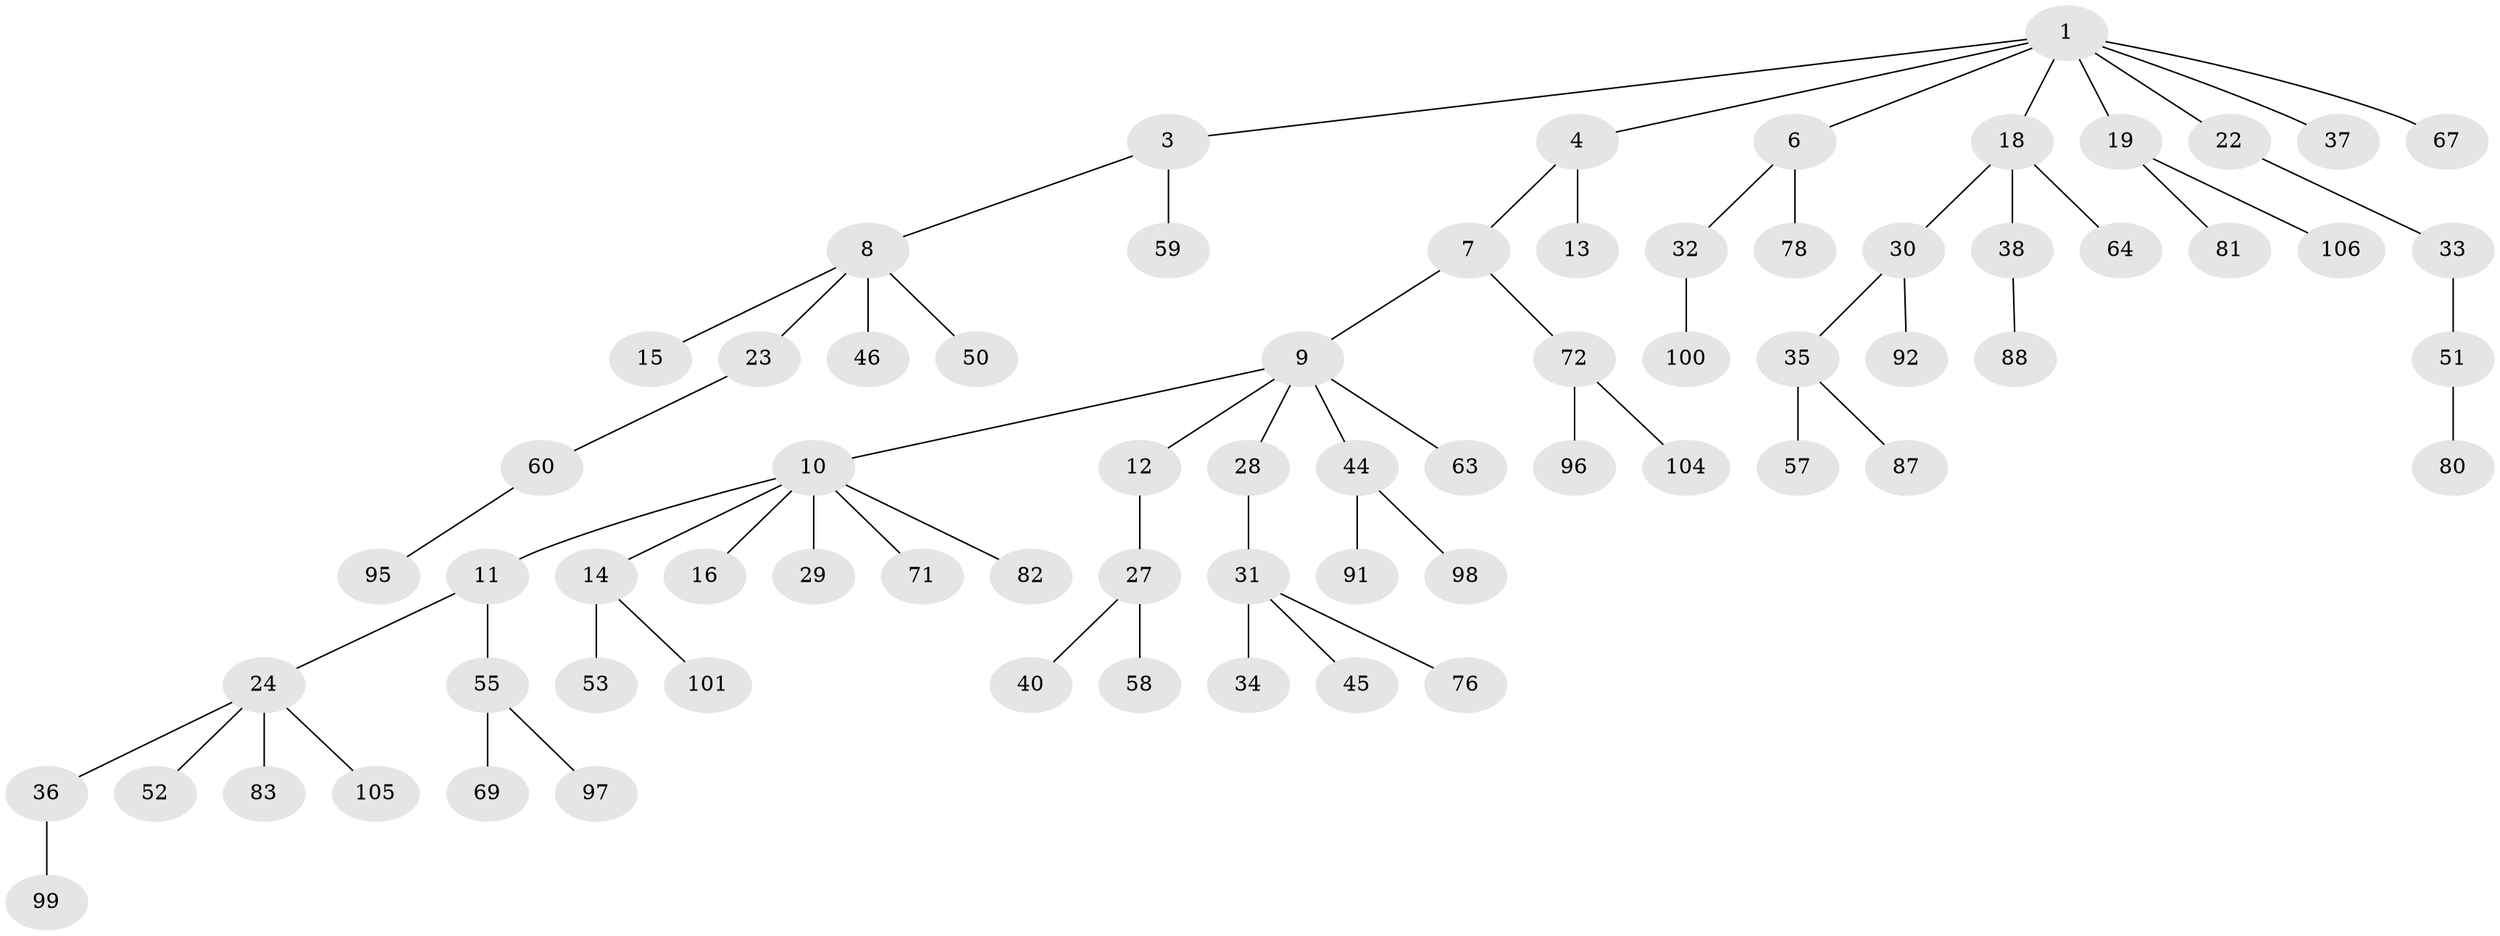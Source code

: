 // Generated by graph-tools (version 1.1) at 2025/24/03/03/25 07:24:07]
// undirected, 70 vertices, 69 edges
graph export_dot {
graph [start="1"]
  node [color=gray90,style=filled];
  1 [super="+2"];
  3 [super="+49"];
  4 [super="+5"];
  6 [super="+90"];
  7;
  8 [super="+17"];
  9 [super="+103"];
  10 [super="+41"];
  11 [super="+25"];
  12 [super="+20"];
  13 [super="+79"];
  14 [super="+89"];
  15;
  16 [super="+26"];
  18 [super="+21"];
  19 [super="+54"];
  22 [super="+48"];
  23 [super="+43"];
  24 [super="+102"];
  27 [super="+62"];
  28;
  29;
  30 [super="+94"];
  31 [super="+56"];
  32 [super="+65"];
  33 [super="+42"];
  34 [super="+39"];
  35 [super="+66"];
  36 [super="+47"];
  37 [super="+61"];
  38 [super="+86"];
  40;
  44;
  45 [super="+70"];
  46;
  50 [super="+77"];
  51;
  52 [super="+75"];
  53;
  55;
  57 [super="+85"];
  58;
  59;
  60 [super="+93"];
  63 [super="+73"];
  64 [super="+68"];
  67;
  69 [super="+84"];
  71;
  72 [super="+74"];
  76;
  78;
  80;
  81;
  82;
  83;
  87;
  88;
  91;
  92;
  95;
  96;
  97;
  98;
  99;
  100;
  101;
  104;
  105;
  106;
  1 -- 3;
  1 -- 6;
  1 -- 67;
  1 -- 18;
  1 -- 19;
  1 -- 4;
  1 -- 37;
  1 -- 22;
  3 -- 8;
  3 -- 59;
  4 -- 7;
  4 -- 13;
  6 -- 32;
  6 -- 78;
  7 -- 9;
  7 -- 72;
  8 -- 15;
  8 -- 46;
  8 -- 50;
  8 -- 23;
  9 -- 10;
  9 -- 12;
  9 -- 28;
  9 -- 44;
  9 -- 63;
  10 -- 11;
  10 -- 14;
  10 -- 16;
  10 -- 29;
  10 -- 82;
  10 -- 71;
  11 -- 24;
  11 -- 55;
  12 -- 27;
  14 -- 53;
  14 -- 101;
  18 -- 38;
  18 -- 64;
  18 -- 30;
  19 -- 81;
  19 -- 106;
  22 -- 33;
  23 -- 60;
  24 -- 36;
  24 -- 52;
  24 -- 83;
  24 -- 105;
  27 -- 40;
  27 -- 58;
  28 -- 31;
  30 -- 35;
  30 -- 92;
  31 -- 34;
  31 -- 45;
  31 -- 76;
  32 -- 100;
  33 -- 51;
  35 -- 57;
  35 -- 87;
  36 -- 99;
  38 -- 88;
  44 -- 91;
  44 -- 98;
  51 -- 80;
  55 -- 69;
  55 -- 97;
  60 -- 95;
  72 -- 96;
  72 -- 104;
}
